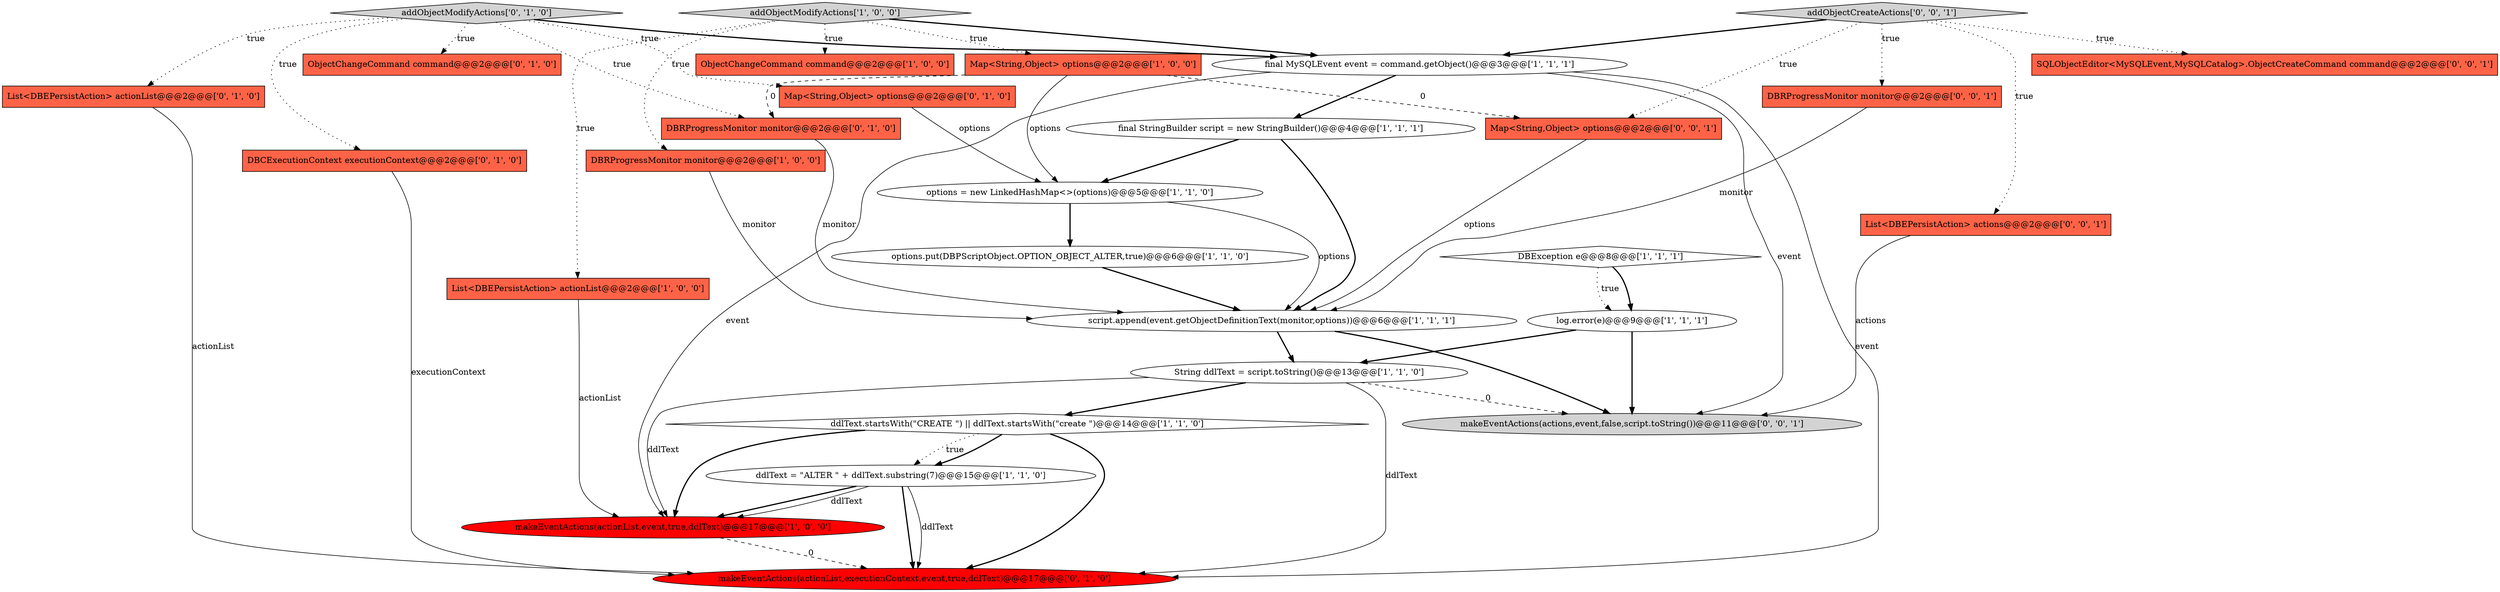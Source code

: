 digraph {
20 [style = filled, label = "List<DBEPersistAction> actionList@@@2@@@['0', '1', '0']", fillcolor = tomato, shape = box image = "AAA0AAABBB2BBB"];
18 [style = filled, label = "DBCExecutionContext executionContext@@@2@@@['0', '1', '0']", fillcolor = tomato, shape = box image = "AAA0AAABBB2BBB"];
24 [style = filled, label = "SQLObjectEditor<MySQLEvent,MySQLCatalog>.ObjectCreateCommand command@@@2@@@['0', '0', '1']", fillcolor = tomato, shape = box image = "AAA0AAABBB3BBB"];
25 [style = filled, label = "List<DBEPersistAction> actions@@@2@@@['0', '0', '1']", fillcolor = tomato, shape = box image = "AAA0AAABBB3BBB"];
16 [style = filled, label = "ObjectChangeCommand command@@@2@@@['0', '1', '0']", fillcolor = tomato, shape = box image = "AAA0AAABBB2BBB"];
15 [style = filled, label = "DBException e@@@8@@@['1', '1', '1']", fillcolor = white, shape = diamond image = "AAA0AAABBB1BBB"];
28 [style = filled, label = "makeEventActions(actions,event,false,script.toString())@@@11@@@['0', '0', '1']", fillcolor = lightgray, shape = ellipse image = "AAA0AAABBB3BBB"];
22 [style = filled, label = "makeEventActions(actionList,executionContext,event,true,ddlText)@@@17@@@['0', '1', '0']", fillcolor = red, shape = ellipse image = "AAA1AAABBB2BBB"];
13 [style = filled, label = "options.put(DBPScriptObject.OPTION_OBJECT_ALTER,true)@@@6@@@['1', '1', '0']", fillcolor = white, shape = ellipse image = "AAA0AAABBB1BBB"];
3 [style = filled, label = "DBRProgressMonitor monitor@@@2@@@['1', '0', '0']", fillcolor = tomato, shape = box image = "AAA0AAABBB1BBB"];
10 [style = filled, label = "script.append(event.getObjectDefinitionText(monitor,options))@@@6@@@['1', '1', '1']", fillcolor = white, shape = ellipse image = "AAA0AAABBB1BBB"];
14 [style = filled, label = "final MySQLEvent event = command.getObject()@@@3@@@['1', '1', '1']", fillcolor = white, shape = ellipse image = "AAA0AAABBB1BBB"];
26 [style = filled, label = "DBRProgressMonitor monitor@@@2@@@['0', '0', '1']", fillcolor = tomato, shape = box image = "AAA0AAABBB3BBB"];
2 [style = filled, label = "final StringBuilder script = new StringBuilder()@@@4@@@['1', '1', '1']", fillcolor = white, shape = ellipse image = "AAA0AAABBB1BBB"];
0 [style = filled, label = "String ddlText = script.toString()@@@13@@@['1', '1', '0']", fillcolor = white, shape = ellipse image = "AAA0AAABBB1BBB"];
6 [style = filled, label = "List<DBEPersistAction> actionList@@@2@@@['1', '0', '0']", fillcolor = tomato, shape = box image = "AAA0AAABBB1BBB"];
27 [style = filled, label = "Map<String,Object> options@@@2@@@['0', '0', '1']", fillcolor = tomato, shape = box image = "AAA0AAABBB3BBB"];
11 [style = filled, label = "log.error(e)@@@9@@@['1', '1', '1']", fillcolor = white, shape = ellipse image = "AAA0AAABBB1BBB"];
1 [style = filled, label = "options = new LinkedHashMap<>(options)@@@5@@@['1', '1', '0']", fillcolor = white, shape = ellipse image = "AAA0AAABBB1BBB"];
23 [style = filled, label = "addObjectCreateActions['0', '0', '1']", fillcolor = lightgray, shape = diamond image = "AAA0AAABBB3BBB"];
17 [style = filled, label = "addObjectModifyActions['0', '1', '0']", fillcolor = lightgray, shape = diamond image = "AAA0AAABBB2BBB"];
8 [style = filled, label = "addObjectModifyActions['1', '0', '0']", fillcolor = lightgray, shape = diamond image = "AAA0AAABBB1BBB"];
9 [style = filled, label = "ddlText.startsWith(\"CREATE \") || ddlText.startsWith(\"create \")@@@14@@@['1', '1', '0']", fillcolor = white, shape = diamond image = "AAA0AAABBB1BBB"];
12 [style = filled, label = "ddlText = \"ALTER \" + ddlText.substring(7)@@@15@@@['1', '1', '0']", fillcolor = white, shape = ellipse image = "AAA0AAABBB1BBB"];
21 [style = filled, label = "DBRProgressMonitor monitor@@@2@@@['0', '1', '0']", fillcolor = tomato, shape = box image = "AAA1AAABBB2BBB"];
5 [style = filled, label = "makeEventActions(actionList,event,true,ddlText)@@@17@@@['1', '0', '0']", fillcolor = red, shape = ellipse image = "AAA1AAABBB1BBB"];
7 [style = filled, label = "Map<String,Object> options@@@2@@@['1', '0', '0']", fillcolor = tomato, shape = box image = "AAA1AAABBB1BBB"];
19 [style = filled, label = "Map<String,Object> options@@@2@@@['0', '1', '0']", fillcolor = tomato, shape = box image = "AAA0AAABBB2BBB"];
4 [style = filled, label = "ObjectChangeCommand command@@@2@@@['1', '0', '0']", fillcolor = tomato, shape = box image = "AAA0AAABBB1BBB"];
9->22 [style = bold, label=""];
17->20 [style = dotted, label="true"];
13->10 [style = bold, label=""];
11->28 [style = bold, label=""];
0->9 [style = bold, label=""];
9->12 [style = dotted, label="true"];
7->21 [style = dashed, label="0"];
10->28 [style = bold, label=""];
12->5 [style = bold, label=""];
6->5 [style = solid, label="actionList"];
25->28 [style = solid, label="actions"];
17->18 [style = dotted, label="true"];
21->10 [style = solid, label="monitor"];
2->1 [style = bold, label=""];
27->10 [style = solid, label="options"];
14->22 [style = solid, label="event"];
18->22 [style = solid, label="executionContext"];
0->5 [style = solid, label="ddlText"];
8->14 [style = bold, label=""];
19->1 [style = solid, label="options"];
8->7 [style = dotted, label="true"];
14->28 [style = solid, label="event"];
3->10 [style = solid, label="monitor"];
2->10 [style = bold, label=""];
1->10 [style = solid, label="options"];
0->28 [style = dashed, label="0"];
1->13 [style = bold, label=""];
8->4 [style = dotted, label="true"];
7->1 [style = solid, label="options"];
8->3 [style = dotted, label="true"];
7->27 [style = dashed, label="0"];
12->5 [style = solid, label="ddlText"];
23->14 [style = bold, label=""];
17->16 [style = dotted, label="true"];
0->22 [style = solid, label="ddlText"];
11->0 [style = bold, label=""];
23->26 [style = dotted, label="true"];
8->6 [style = dotted, label="true"];
15->11 [style = bold, label=""];
17->14 [style = bold, label=""];
26->10 [style = solid, label="monitor"];
10->0 [style = bold, label=""];
17->19 [style = dotted, label="true"];
15->11 [style = dotted, label="true"];
23->27 [style = dotted, label="true"];
20->22 [style = solid, label="actionList"];
9->5 [style = bold, label=""];
14->2 [style = bold, label=""];
9->12 [style = bold, label=""];
14->5 [style = solid, label="event"];
17->21 [style = dotted, label="true"];
23->25 [style = dotted, label="true"];
23->24 [style = dotted, label="true"];
12->22 [style = bold, label=""];
12->22 [style = solid, label="ddlText"];
5->22 [style = dashed, label="0"];
}
